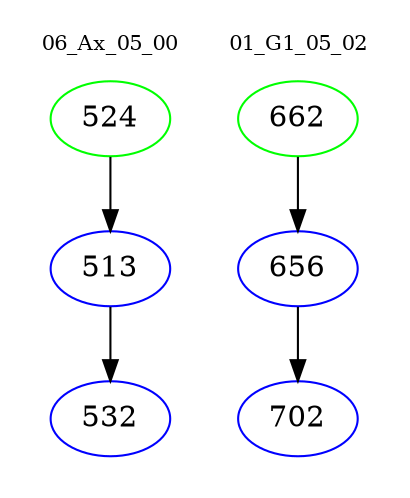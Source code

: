 digraph{
subgraph cluster_0 {
color = white
label = "06_Ax_05_00";
fontsize=10;
T0_524 [label="524", color="green"]
T0_524 -> T0_513 [color="black"]
T0_513 [label="513", color="blue"]
T0_513 -> T0_532 [color="black"]
T0_532 [label="532", color="blue"]
}
subgraph cluster_1 {
color = white
label = "01_G1_05_02";
fontsize=10;
T1_662 [label="662", color="green"]
T1_662 -> T1_656 [color="black"]
T1_656 [label="656", color="blue"]
T1_656 -> T1_702 [color="black"]
T1_702 [label="702", color="blue"]
}
}
